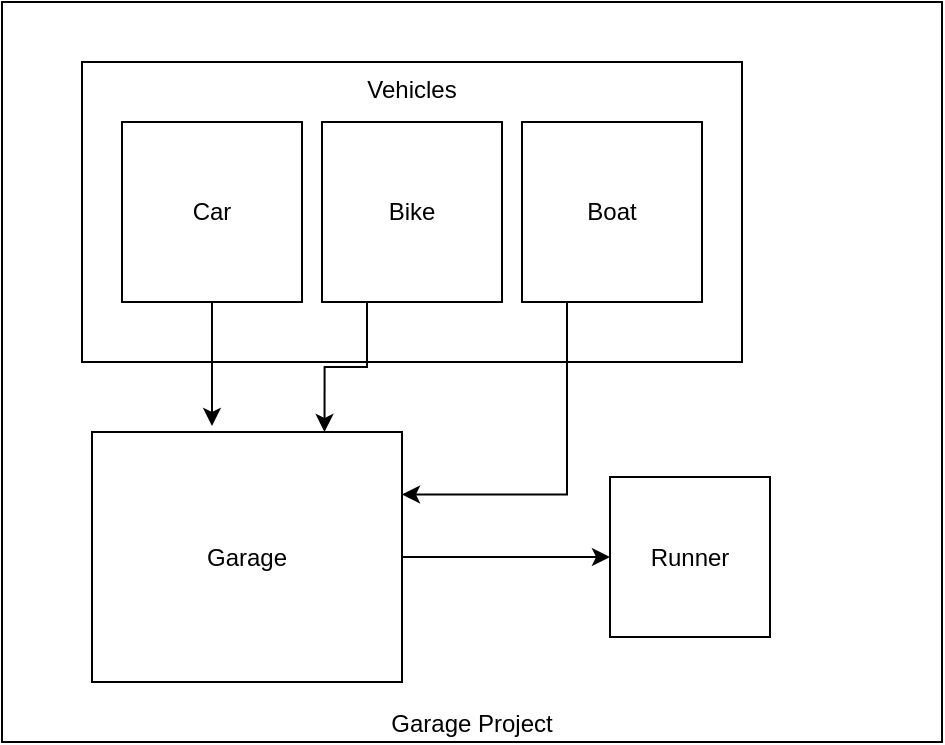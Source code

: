 <mxfile version="15.4.1" type="device"><diagram id="Bruphy0-LJEOctQzftmH" name="Page-1"><mxGraphModel dx="1422" dy="794" grid="1" gridSize="10" guides="1" tooltips="1" connect="1" arrows="1" fold="1" page="1" pageScale="1" pageWidth="827" pageHeight="1169" math="0" shadow="0"><root><mxCell id="0"/><mxCell id="1" parent="0"/><mxCell id="mJe5hQ0jsfz0v71KlgSC-1" value="Garage Project" style="rounded=0;whiteSpace=wrap;html=1;verticalAlign=bottom;" vertex="1" parent="1"><mxGeometry x="110" y="140" width="470" height="370" as="geometry"/></mxCell><mxCell id="mJe5hQ0jsfz0v71KlgSC-2" value="Vehicles" style="rounded=0;whiteSpace=wrap;html=1;verticalAlign=top;" vertex="1" parent="1"><mxGeometry x="150" y="170" width="330" height="150" as="geometry"/></mxCell><mxCell id="mJe5hQ0jsfz0v71KlgSC-7" style="edgeStyle=orthogonalEdgeStyle;rounded=0;orthogonalLoop=1;jettySize=auto;html=1;entryX=0.387;entryY=-0.024;entryDx=0;entryDy=0;entryPerimeter=0;" edge="1" parent="1" source="mJe5hQ0jsfz0v71KlgSC-3" target="mJe5hQ0jsfz0v71KlgSC-6"><mxGeometry relative="1" as="geometry"/></mxCell><mxCell id="mJe5hQ0jsfz0v71KlgSC-3" value="Car" style="whiteSpace=wrap;html=1;aspect=fixed;" vertex="1" parent="1"><mxGeometry x="170" y="200" width="90" height="90" as="geometry"/></mxCell><mxCell id="mJe5hQ0jsfz0v71KlgSC-8" style="edgeStyle=orthogonalEdgeStyle;rounded=0;orthogonalLoop=1;jettySize=auto;html=1;exitX=0.25;exitY=1;exitDx=0;exitDy=0;entryX=0.75;entryY=0;entryDx=0;entryDy=0;" edge="1" parent="1" source="mJe5hQ0jsfz0v71KlgSC-4" target="mJe5hQ0jsfz0v71KlgSC-6"><mxGeometry relative="1" as="geometry"/></mxCell><mxCell id="mJe5hQ0jsfz0v71KlgSC-4" value="Bike" style="whiteSpace=wrap;html=1;aspect=fixed;" vertex="1" parent="1"><mxGeometry x="270" y="200" width="90" height="90" as="geometry"/></mxCell><mxCell id="mJe5hQ0jsfz0v71KlgSC-9" style="edgeStyle=orthogonalEdgeStyle;rounded=0;orthogonalLoop=1;jettySize=auto;html=1;exitX=0.25;exitY=1;exitDx=0;exitDy=0;entryX=1;entryY=0.25;entryDx=0;entryDy=0;" edge="1" parent="1" source="mJe5hQ0jsfz0v71KlgSC-5" target="mJe5hQ0jsfz0v71KlgSC-6"><mxGeometry relative="1" as="geometry"/></mxCell><mxCell id="mJe5hQ0jsfz0v71KlgSC-5" value="Boat" style="whiteSpace=wrap;html=1;aspect=fixed;" vertex="1" parent="1"><mxGeometry x="370" y="200" width="90" height="90" as="geometry"/></mxCell><mxCell id="mJe5hQ0jsfz0v71KlgSC-11" style="edgeStyle=orthogonalEdgeStyle;rounded=0;orthogonalLoop=1;jettySize=auto;html=1;" edge="1" parent="1" source="mJe5hQ0jsfz0v71KlgSC-6" target="mJe5hQ0jsfz0v71KlgSC-10"><mxGeometry relative="1" as="geometry"/></mxCell><mxCell id="mJe5hQ0jsfz0v71KlgSC-6" value="Garage" style="rounded=0;whiteSpace=wrap;html=1;verticalAlign=middle;align=center;" vertex="1" parent="1"><mxGeometry x="155" y="355" width="155" height="125" as="geometry"/></mxCell><mxCell id="mJe5hQ0jsfz0v71KlgSC-10" value="Runner" style="whiteSpace=wrap;html=1;aspect=fixed;align=center;verticalAlign=middle;" vertex="1" parent="1"><mxGeometry x="414" y="377.5" width="80" height="80" as="geometry"/></mxCell></root></mxGraphModel></diagram></mxfile>